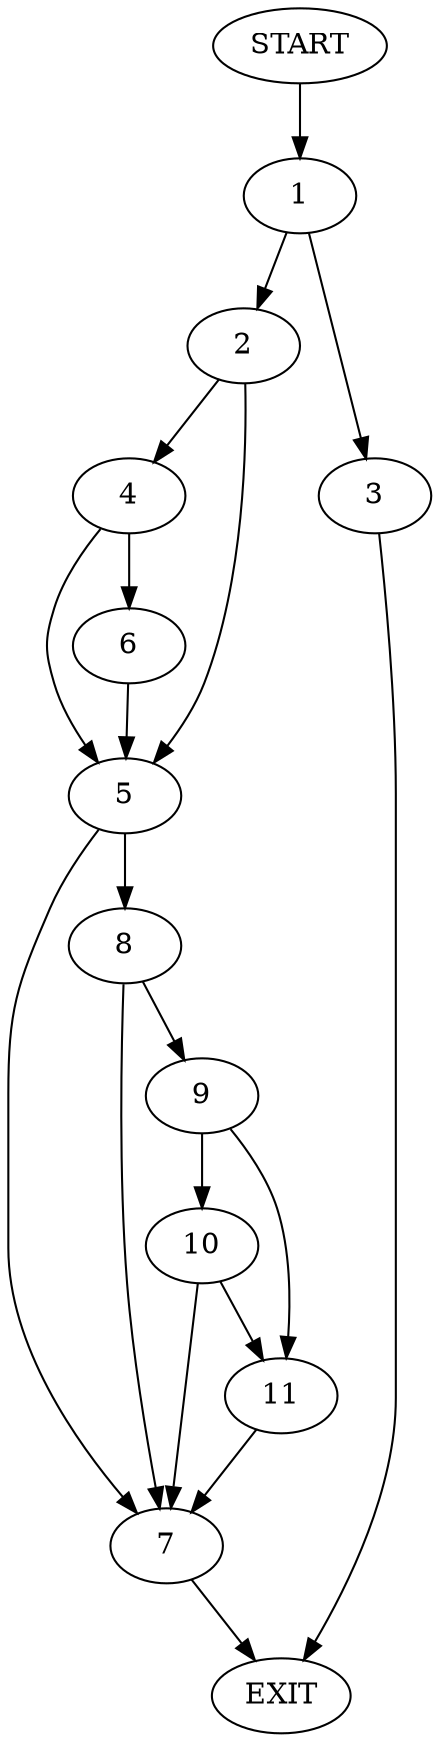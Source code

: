 digraph {
0 [label="START"]
12 [label="EXIT"]
0 -> 1
1 -> 2
1 -> 3
3 -> 12
2 -> 4
2 -> 5
4 -> 6
4 -> 5
5 -> 7
5 -> 8
6 -> 5
7 -> 12
8 -> 7
8 -> 9
9 -> 10
9 -> 11
10 -> 7
10 -> 11
11 -> 7
}
